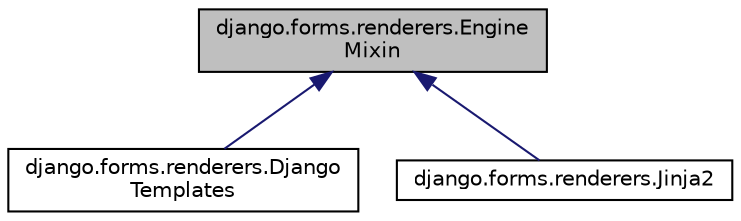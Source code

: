 digraph "django.forms.renderers.EngineMixin"
{
 // LATEX_PDF_SIZE
  edge [fontname="Helvetica",fontsize="10",labelfontname="Helvetica",labelfontsize="10"];
  node [fontname="Helvetica",fontsize="10",shape=record];
  Node1 [label="django.forms.renderers.Engine\lMixin",height=0.2,width=0.4,color="black", fillcolor="grey75", style="filled", fontcolor="black",tooltip=" "];
  Node1 -> Node2 [dir="back",color="midnightblue",fontsize="10",style="solid",fontname="Helvetica"];
  Node2 [label="django.forms.renderers.Django\lTemplates",height=0.2,width=0.4,color="black", fillcolor="white", style="filled",URL="$classdjango_1_1forms_1_1renderers_1_1_django_templates.html",tooltip=" "];
  Node1 -> Node3 [dir="back",color="midnightblue",fontsize="10",style="solid",fontname="Helvetica"];
  Node3 [label="django.forms.renderers.Jinja2",height=0.2,width=0.4,color="black", fillcolor="white", style="filled",URL="$classdjango_1_1forms_1_1renderers_1_1_jinja2.html",tooltip=" "];
}
